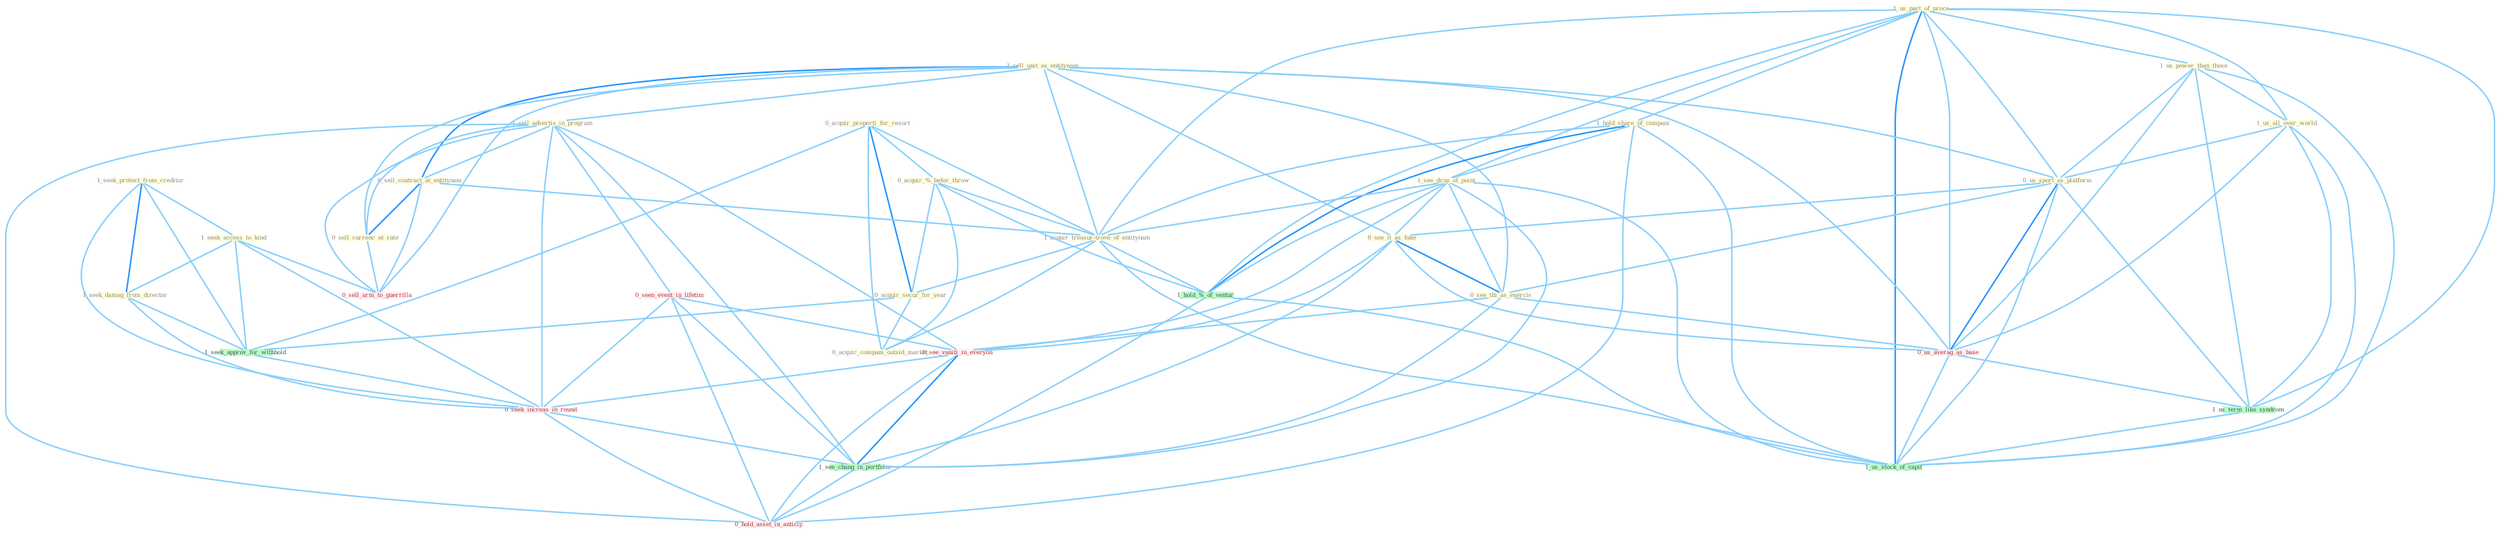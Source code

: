 Graph G{ 
    node
    [shape=polygon,style=filled,width=.5,height=.06,color="#BDFCC9",fixedsize=true,fontsize=4,
    fontcolor="#2f4f4f"];
    {node
    [color="#ffffe0", fontcolor="#8b7d6b"] "1_seek_protect_from_creditor " "0_acquir_properti_for_resort " "1_seek_access_to_kind " "1_us_part_of_proce " "1_sell_unit_as_entitynam " "1_hold_share_of_compani " "0_acquir_%_befor_throw " "1_us_power_than_those " "1_see_drop_of_point " "1_us_all_over_world " "1_sell_advertis_in_program " "0_sell_contract_at_entitynam " "0_us_sport_as_platform " "0_see_it_as_fake " "0_see_thi_as_exercis " "1_seek_damag_from_director " "1_acquir_treasur-trove_of_entitynam " "0_acquir_secur_for_year " "0_acquir_compani_outsid_market " "0_sell_currenc_at_rate "}
{node [color="#fff0f5", fontcolor="#b22222"] "0_seen_event_in_lifetim " "0_us_averag_as_base " "0_see_vaniti_in_everyon " "0_sell_arm_to_guerrilla " "0_seek_increas_in_round " "0_hold_asset_in_anticip "}
edge [color="#B0E2FF"];

	"1_seek_protect_from_creditor " -- "1_seek_access_to_kind " [w="1", color="#87cefa" ];
	"1_seek_protect_from_creditor " -- "1_seek_damag_from_director " [w="2", color="#1e90ff" , len=0.8];
	"1_seek_protect_from_creditor " -- "1_seek_approv_for_withhold " [w="1", color="#87cefa" ];
	"1_seek_protect_from_creditor " -- "0_seek_increas_in_round " [w="1", color="#87cefa" ];
	"0_acquir_properti_for_resort " -- "0_acquir_%_befor_throw " [w="1", color="#87cefa" ];
	"0_acquir_properti_for_resort " -- "1_acquir_treasur-trove_of_entitynam " [w="1", color="#87cefa" ];
	"0_acquir_properti_for_resort " -- "0_acquir_secur_for_year " [w="2", color="#1e90ff" , len=0.8];
	"0_acquir_properti_for_resort " -- "0_acquir_compani_outsid_market " [w="1", color="#87cefa" ];
	"0_acquir_properti_for_resort " -- "1_seek_approv_for_withhold " [w="1", color="#87cefa" ];
	"1_seek_access_to_kind " -- "1_seek_damag_from_director " [w="1", color="#87cefa" ];
	"1_seek_access_to_kind " -- "1_seek_approv_for_withhold " [w="1", color="#87cefa" ];
	"1_seek_access_to_kind " -- "0_sell_arm_to_guerrilla " [w="1", color="#87cefa" ];
	"1_seek_access_to_kind " -- "0_seek_increas_in_round " [w="1", color="#87cefa" ];
	"1_us_part_of_proce " -- "1_hold_share_of_compani " [w="1", color="#87cefa" ];
	"1_us_part_of_proce " -- "1_us_power_than_those " [w="1", color="#87cefa" ];
	"1_us_part_of_proce " -- "1_see_drop_of_point " [w="1", color="#87cefa" ];
	"1_us_part_of_proce " -- "1_us_all_over_world " [w="1", color="#87cefa" ];
	"1_us_part_of_proce " -- "0_us_sport_as_platform " [w="1", color="#87cefa" ];
	"1_us_part_of_proce " -- "1_acquir_treasur-trove_of_entitynam " [w="1", color="#87cefa" ];
	"1_us_part_of_proce " -- "0_us_averag_as_base " [w="1", color="#87cefa" ];
	"1_us_part_of_proce " -- "1_us_term_like_syndrom " [w="1", color="#87cefa" ];
	"1_us_part_of_proce " -- "1_hold_%_of_ventur " [w="1", color="#87cefa" ];
	"1_us_part_of_proce " -- "1_us_stock_of_capit " [w="2", color="#1e90ff" , len=0.8];
	"1_sell_unit_as_entitynam " -- "1_sell_advertis_in_program " [w="1", color="#87cefa" ];
	"1_sell_unit_as_entitynam " -- "0_sell_contract_at_entitynam " [w="2", color="#1e90ff" , len=0.8];
	"1_sell_unit_as_entitynam " -- "0_us_sport_as_platform " [w="1", color="#87cefa" ];
	"1_sell_unit_as_entitynam " -- "0_see_it_as_fake " [w="1", color="#87cefa" ];
	"1_sell_unit_as_entitynam " -- "0_see_thi_as_exercis " [w="1", color="#87cefa" ];
	"1_sell_unit_as_entitynam " -- "1_acquir_treasur-trove_of_entitynam " [w="1", color="#87cefa" ];
	"1_sell_unit_as_entitynam " -- "0_sell_currenc_at_rate " [w="1", color="#87cefa" ];
	"1_sell_unit_as_entitynam " -- "0_us_averag_as_base " [w="1", color="#87cefa" ];
	"1_sell_unit_as_entitynam " -- "0_sell_arm_to_guerrilla " [w="1", color="#87cefa" ];
	"1_hold_share_of_compani " -- "1_see_drop_of_point " [w="1", color="#87cefa" ];
	"1_hold_share_of_compani " -- "1_acquir_treasur-trove_of_entitynam " [w="1", color="#87cefa" ];
	"1_hold_share_of_compani " -- "1_hold_%_of_ventur " [w="2", color="#1e90ff" , len=0.8];
	"1_hold_share_of_compani " -- "1_us_stock_of_capit " [w="1", color="#87cefa" ];
	"1_hold_share_of_compani " -- "0_hold_asset_in_anticip " [w="1", color="#87cefa" ];
	"0_acquir_%_befor_throw " -- "1_acquir_treasur-trove_of_entitynam " [w="1", color="#87cefa" ];
	"0_acquir_%_befor_throw " -- "0_acquir_secur_for_year " [w="1", color="#87cefa" ];
	"0_acquir_%_befor_throw " -- "0_acquir_compani_outsid_market " [w="1", color="#87cefa" ];
	"0_acquir_%_befor_throw " -- "1_hold_%_of_ventur " [w="1", color="#87cefa" ];
	"1_us_power_than_those " -- "1_us_all_over_world " [w="1", color="#87cefa" ];
	"1_us_power_than_those " -- "0_us_sport_as_platform " [w="1", color="#87cefa" ];
	"1_us_power_than_those " -- "0_us_averag_as_base " [w="1", color="#87cefa" ];
	"1_us_power_than_those " -- "1_us_term_like_syndrom " [w="1", color="#87cefa" ];
	"1_us_power_than_those " -- "1_us_stock_of_capit " [w="1", color="#87cefa" ];
	"1_see_drop_of_point " -- "0_see_it_as_fake " [w="1", color="#87cefa" ];
	"1_see_drop_of_point " -- "0_see_thi_as_exercis " [w="1", color="#87cefa" ];
	"1_see_drop_of_point " -- "1_acquir_treasur-trove_of_entitynam " [w="1", color="#87cefa" ];
	"1_see_drop_of_point " -- "1_hold_%_of_ventur " [w="1", color="#87cefa" ];
	"1_see_drop_of_point " -- "0_see_vaniti_in_everyon " [w="1", color="#87cefa" ];
	"1_see_drop_of_point " -- "1_us_stock_of_capit " [w="1", color="#87cefa" ];
	"1_see_drop_of_point " -- "1_see_chang_in_portfolio " [w="1", color="#87cefa" ];
	"1_us_all_over_world " -- "0_us_sport_as_platform " [w="1", color="#87cefa" ];
	"1_us_all_over_world " -- "0_us_averag_as_base " [w="1", color="#87cefa" ];
	"1_us_all_over_world " -- "1_us_term_like_syndrom " [w="1", color="#87cefa" ];
	"1_us_all_over_world " -- "1_us_stock_of_capit " [w="1", color="#87cefa" ];
	"1_sell_advertis_in_program " -- "0_sell_contract_at_entitynam " [w="1", color="#87cefa" ];
	"1_sell_advertis_in_program " -- "0_sell_currenc_at_rate " [w="1", color="#87cefa" ];
	"1_sell_advertis_in_program " -- "0_seen_event_in_lifetim " [w="1", color="#87cefa" ];
	"1_sell_advertis_in_program " -- "0_see_vaniti_in_everyon " [w="1", color="#87cefa" ];
	"1_sell_advertis_in_program " -- "0_sell_arm_to_guerrilla " [w="1", color="#87cefa" ];
	"1_sell_advertis_in_program " -- "0_seek_increas_in_round " [w="1", color="#87cefa" ];
	"1_sell_advertis_in_program " -- "1_see_chang_in_portfolio " [w="1", color="#87cefa" ];
	"1_sell_advertis_in_program " -- "0_hold_asset_in_anticip " [w="1", color="#87cefa" ];
	"0_sell_contract_at_entitynam " -- "1_acquir_treasur-trove_of_entitynam " [w="1", color="#87cefa" ];
	"0_sell_contract_at_entitynam " -- "0_sell_currenc_at_rate " [w="2", color="#1e90ff" , len=0.8];
	"0_sell_contract_at_entitynam " -- "0_sell_arm_to_guerrilla " [w="1", color="#87cefa" ];
	"0_us_sport_as_platform " -- "0_see_it_as_fake " [w="1", color="#87cefa" ];
	"0_us_sport_as_platform " -- "0_see_thi_as_exercis " [w="1", color="#87cefa" ];
	"0_us_sport_as_platform " -- "0_us_averag_as_base " [w="2", color="#1e90ff" , len=0.8];
	"0_us_sport_as_platform " -- "1_us_term_like_syndrom " [w="1", color="#87cefa" ];
	"0_us_sport_as_platform " -- "1_us_stock_of_capit " [w="1", color="#87cefa" ];
	"0_see_it_as_fake " -- "0_see_thi_as_exercis " [w="2", color="#1e90ff" , len=0.8];
	"0_see_it_as_fake " -- "0_us_averag_as_base " [w="1", color="#87cefa" ];
	"0_see_it_as_fake " -- "0_see_vaniti_in_everyon " [w="1", color="#87cefa" ];
	"0_see_it_as_fake " -- "1_see_chang_in_portfolio " [w="1", color="#87cefa" ];
	"0_see_thi_as_exercis " -- "0_us_averag_as_base " [w="1", color="#87cefa" ];
	"0_see_thi_as_exercis " -- "0_see_vaniti_in_everyon " [w="1", color="#87cefa" ];
	"0_see_thi_as_exercis " -- "1_see_chang_in_portfolio " [w="1", color="#87cefa" ];
	"1_seek_damag_from_director " -- "1_seek_approv_for_withhold " [w="1", color="#87cefa" ];
	"1_seek_damag_from_director " -- "0_seek_increas_in_round " [w="1", color="#87cefa" ];
	"1_acquir_treasur-trove_of_entitynam " -- "0_acquir_secur_for_year " [w="1", color="#87cefa" ];
	"1_acquir_treasur-trove_of_entitynam " -- "0_acquir_compani_outsid_market " [w="1", color="#87cefa" ];
	"1_acquir_treasur-trove_of_entitynam " -- "1_hold_%_of_ventur " [w="1", color="#87cefa" ];
	"1_acquir_treasur-trove_of_entitynam " -- "1_us_stock_of_capit " [w="1", color="#87cefa" ];
	"0_acquir_secur_for_year " -- "0_acquir_compani_outsid_market " [w="1", color="#87cefa" ];
	"0_acquir_secur_for_year " -- "1_seek_approv_for_withhold " [w="1", color="#87cefa" ];
	"0_sell_currenc_at_rate " -- "0_sell_arm_to_guerrilla " [w="1", color="#87cefa" ];
	"0_seen_event_in_lifetim " -- "0_see_vaniti_in_everyon " [w="1", color="#87cefa" ];
	"0_seen_event_in_lifetim " -- "0_seek_increas_in_round " [w="1", color="#87cefa" ];
	"0_seen_event_in_lifetim " -- "1_see_chang_in_portfolio " [w="1", color="#87cefa" ];
	"0_seen_event_in_lifetim " -- "0_hold_asset_in_anticip " [w="1", color="#87cefa" ];
	"0_us_averag_as_base " -- "1_us_term_like_syndrom " [w="1", color="#87cefa" ];
	"0_us_averag_as_base " -- "1_us_stock_of_capit " [w="1", color="#87cefa" ];
	"1_us_term_like_syndrom " -- "1_us_stock_of_capit " [w="1", color="#87cefa" ];
	"1_seek_approv_for_withhold " -- "0_seek_increas_in_round " [w="1", color="#87cefa" ];
	"1_hold_%_of_ventur " -- "1_us_stock_of_capit " [w="1", color="#87cefa" ];
	"1_hold_%_of_ventur " -- "0_hold_asset_in_anticip " [w="1", color="#87cefa" ];
	"0_see_vaniti_in_everyon " -- "0_seek_increas_in_round " [w="1", color="#87cefa" ];
	"0_see_vaniti_in_everyon " -- "1_see_chang_in_portfolio " [w="2", color="#1e90ff" , len=0.8];
	"0_see_vaniti_in_everyon " -- "0_hold_asset_in_anticip " [w="1", color="#87cefa" ];
	"0_seek_increas_in_round " -- "1_see_chang_in_portfolio " [w="1", color="#87cefa" ];
	"0_seek_increas_in_round " -- "0_hold_asset_in_anticip " [w="1", color="#87cefa" ];
	"1_see_chang_in_portfolio " -- "0_hold_asset_in_anticip " [w="1", color="#87cefa" ];
}